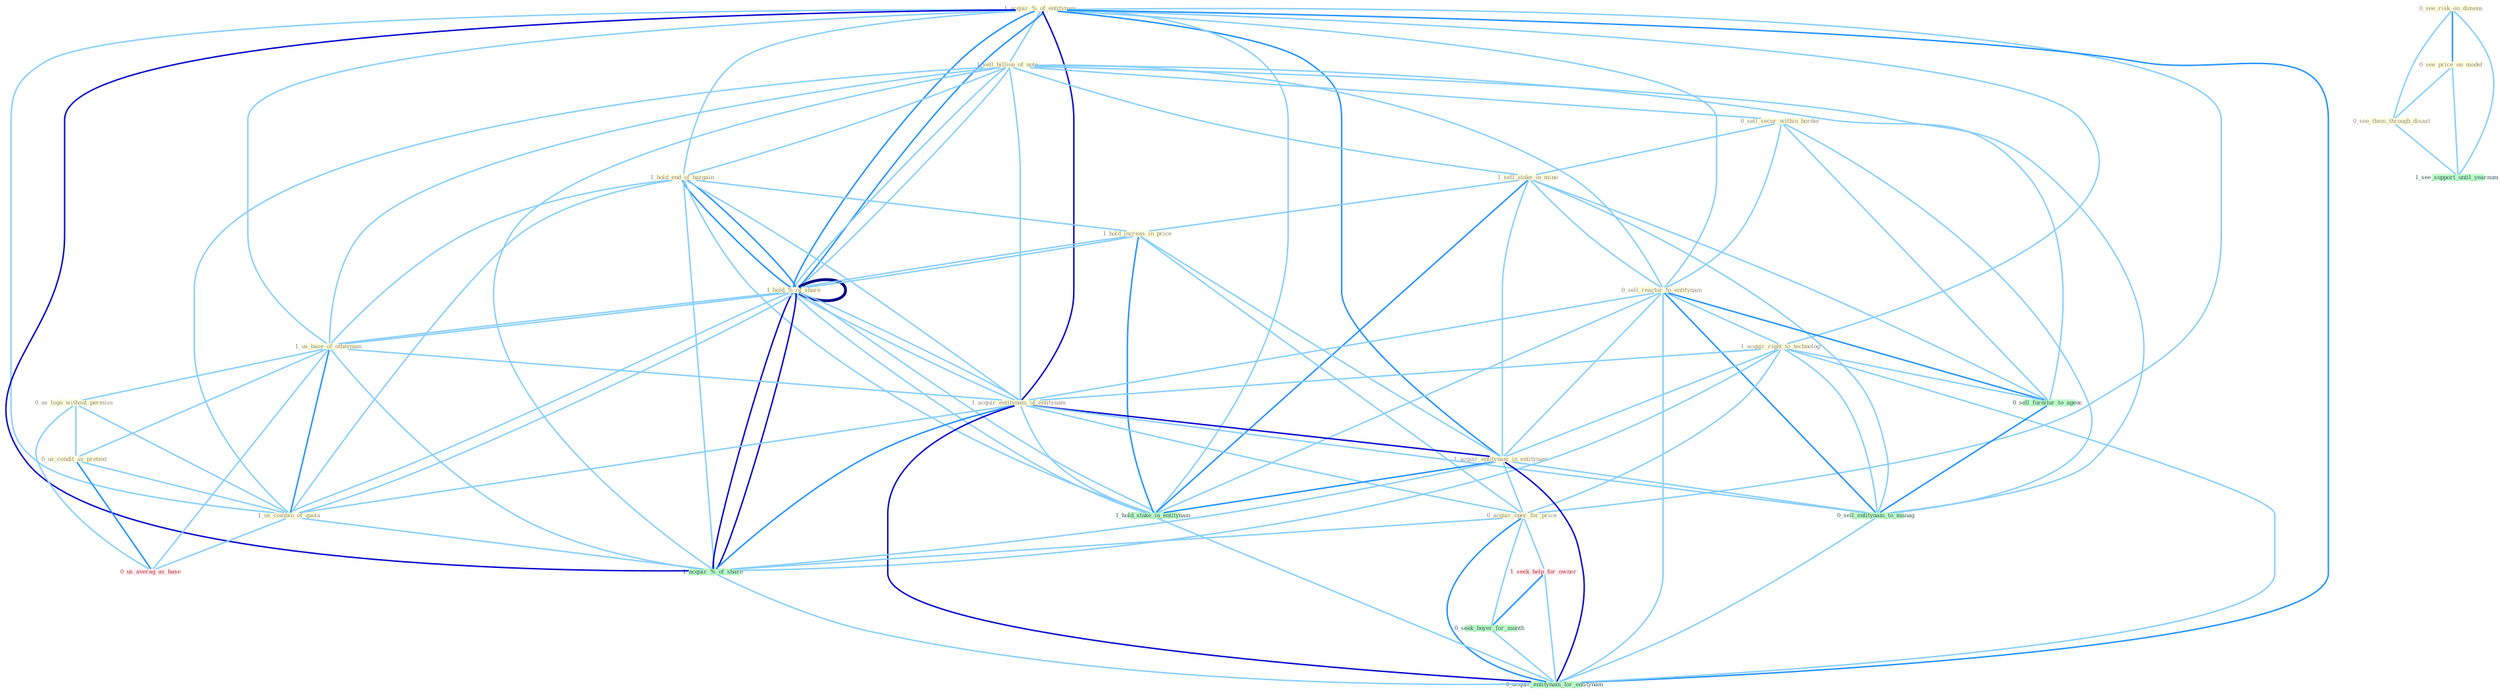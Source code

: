 Graph G{ 
    node
    [shape=polygon,style=filled,width=.5,height=.06,color="#BDFCC9",fixedsize=true,fontsize=4,
    fontcolor="#2f4f4f"];
    {node
    [color="#ffffe0", fontcolor="#8b7d6b"] "1_acquir_%_of_entitynam " "1_sell_billion_of_note " "0_sell_secur_within_border " "1_hold_end_of_bargain " "1_hold_%_of_share " "0_see_risk_on_dimens " "1_sell_stake_in_mine " "0_see_price_on_model " "1_us_base_of_othernum " "0_us_logo_without_permiss " "1_hold_increas_in_price " "0_sell_reactor_to_entitynam " "1_acquir_right_to_technolog " "0_us_condit_as_pretext " "1_acquir_entitynam_of_entitynam " "1_acquir_entitynam_in_entitynam " "0_see_them_through_disast " "1_us_combin_of_quota " "0_acquir_oper_for_price "}
{node [color="#fff0f5", fontcolor="#b22222"] "1_seek_help_for_owner " "0_us_averag_as_base "}
edge [color="#B0E2FF"];

	"1_acquir_%_of_entitynam " -- "1_sell_billion_of_note " [w="1", color="#87cefa" ];
	"1_acquir_%_of_entitynam " -- "1_hold_end_of_bargain " [w="1", color="#87cefa" ];
	"1_acquir_%_of_entitynam " -- "1_hold_%_of_share " [w="2", color="#1e90ff" , len=0.8];
	"1_acquir_%_of_entitynam " -- "1_us_base_of_othernum " [w="1", color="#87cefa" ];
	"1_acquir_%_of_entitynam " -- "0_sell_reactor_to_entitynam " [w="1", color="#87cefa" ];
	"1_acquir_%_of_entitynam " -- "1_acquir_right_to_technolog " [w="1", color="#87cefa" ];
	"1_acquir_%_of_entitynam " -- "1_acquir_entitynam_of_entitynam " [w="3", color="#0000cd" , len=0.6];
	"1_acquir_%_of_entitynam " -- "1_acquir_entitynam_in_entitynam " [w="2", color="#1e90ff" , len=0.8];
	"1_acquir_%_of_entitynam " -- "1_us_combin_of_quota " [w="1", color="#87cefa" ];
	"1_acquir_%_of_entitynam " -- "0_acquir_oper_for_price " [w="1", color="#87cefa" ];
	"1_acquir_%_of_entitynam " -- "1_hold_%_of_share " [w="2", color="#1e90ff" , len=0.8];
	"1_acquir_%_of_entitynam " -- "1_hold_stake_in_entitynam " [w="1", color="#87cefa" ];
	"1_acquir_%_of_entitynam " -- "1_acquir_%_of_share " [w="3", color="#0000cd" , len=0.6];
	"1_acquir_%_of_entitynam " -- "0_acquir_entitynam_for_entitynam " [w="2", color="#1e90ff" , len=0.8];
	"1_sell_billion_of_note " -- "0_sell_secur_within_border " [w="1", color="#87cefa" ];
	"1_sell_billion_of_note " -- "1_hold_end_of_bargain " [w="1", color="#87cefa" ];
	"1_sell_billion_of_note " -- "1_hold_%_of_share " [w="1", color="#87cefa" ];
	"1_sell_billion_of_note " -- "1_sell_stake_in_mine " [w="1", color="#87cefa" ];
	"1_sell_billion_of_note " -- "1_us_base_of_othernum " [w="1", color="#87cefa" ];
	"1_sell_billion_of_note " -- "0_sell_reactor_to_entitynam " [w="1", color="#87cefa" ];
	"1_sell_billion_of_note " -- "1_acquir_entitynam_of_entitynam " [w="1", color="#87cefa" ];
	"1_sell_billion_of_note " -- "1_us_combin_of_quota " [w="1", color="#87cefa" ];
	"1_sell_billion_of_note " -- "1_hold_%_of_share " [w="1", color="#87cefa" ];
	"1_sell_billion_of_note " -- "1_acquir_%_of_share " [w="1", color="#87cefa" ];
	"1_sell_billion_of_note " -- "0_sell_furnitur_to_agenc " [w="1", color="#87cefa" ];
	"1_sell_billion_of_note " -- "0_sell_entitynam_to_manag " [w="1", color="#87cefa" ];
	"0_sell_secur_within_border " -- "1_sell_stake_in_mine " [w="1", color="#87cefa" ];
	"0_sell_secur_within_border " -- "0_sell_reactor_to_entitynam " [w="1", color="#87cefa" ];
	"0_sell_secur_within_border " -- "0_sell_furnitur_to_agenc " [w="1", color="#87cefa" ];
	"0_sell_secur_within_border " -- "0_sell_entitynam_to_manag " [w="1", color="#87cefa" ];
	"1_hold_end_of_bargain " -- "1_hold_%_of_share " [w="2", color="#1e90ff" , len=0.8];
	"1_hold_end_of_bargain " -- "1_us_base_of_othernum " [w="1", color="#87cefa" ];
	"1_hold_end_of_bargain " -- "1_hold_increas_in_price " [w="1", color="#87cefa" ];
	"1_hold_end_of_bargain " -- "1_acquir_entitynam_of_entitynam " [w="1", color="#87cefa" ];
	"1_hold_end_of_bargain " -- "1_us_combin_of_quota " [w="1", color="#87cefa" ];
	"1_hold_end_of_bargain " -- "1_hold_%_of_share " [w="2", color="#1e90ff" , len=0.8];
	"1_hold_end_of_bargain " -- "1_hold_stake_in_entitynam " [w="1", color="#87cefa" ];
	"1_hold_end_of_bargain " -- "1_acquir_%_of_share " [w="1", color="#87cefa" ];
	"1_hold_%_of_share " -- "1_us_base_of_othernum " [w="1", color="#87cefa" ];
	"1_hold_%_of_share " -- "1_hold_increas_in_price " [w="1", color="#87cefa" ];
	"1_hold_%_of_share " -- "1_acquir_entitynam_of_entitynam " [w="1", color="#87cefa" ];
	"1_hold_%_of_share " -- "1_us_combin_of_quota " [w="1", color="#87cefa" ];
	"1_hold_%_of_share " -- "1_hold_%_of_share " [w="4", style=bold, color="#000080", len=0.4];
	"1_hold_%_of_share " -- "1_hold_stake_in_entitynam " [w="1", color="#87cefa" ];
	"1_hold_%_of_share " -- "1_acquir_%_of_share " [w="3", color="#0000cd" , len=0.6];
	"0_see_risk_on_dimens " -- "0_see_price_on_model " [w="2", color="#1e90ff" , len=0.8];
	"0_see_risk_on_dimens " -- "0_see_them_through_disast " [w="1", color="#87cefa" ];
	"0_see_risk_on_dimens " -- "1_see_support_until_yearnum " [w="1", color="#87cefa" ];
	"1_sell_stake_in_mine " -- "1_hold_increas_in_price " [w="1", color="#87cefa" ];
	"1_sell_stake_in_mine " -- "0_sell_reactor_to_entitynam " [w="1", color="#87cefa" ];
	"1_sell_stake_in_mine " -- "1_acquir_entitynam_in_entitynam " [w="1", color="#87cefa" ];
	"1_sell_stake_in_mine " -- "1_hold_stake_in_entitynam " [w="2", color="#1e90ff" , len=0.8];
	"1_sell_stake_in_mine " -- "0_sell_furnitur_to_agenc " [w="1", color="#87cefa" ];
	"1_sell_stake_in_mine " -- "0_sell_entitynam_to_manag " [w="1", color="#87cefa" ];
	"0_see_price_on_model " -- "0_see_them_through_disast " [w="1", color="#87cefa" ];
	"0_see_price_on_model " -- "1_see_support_until_yearnum " [w="1", color="#87cefa" ];
	"1_us_base_of_othernum " -- "0_us_logo_without_permiss " [w="1", color="#87cefa" ];
	"1_us_base_of_othernum " -- "0_us_condit_as_pretext " [w="1", color="#87cefa" ];
	"1_us_base_of_othernum " -- "1_acquir_entitynam_of_entitynam " [w="1", color="#87cefa" ];
	"1_us_base_of_othernum " -- "1_us_combin_of_quota " [w="2", color="#1e90ff" , len=0.8];
	"1_us_base_of_othernum " -- "1_hold_%_of_share " [w="1", color="#87cefa" ];
	"1_us_base_of_othernum " -- "1_acquir_%_of_share " [w="1", color="#87cefa" ];
	"1_us_base_of_othernum " -- "0_us_averag_as_base " [w="1", color="#87cefa" ];
	"0_us_logo_without_permiss " -- "0_us_condit_as_pretext " [w="1", color="#87cefa" ];
	"0_us_logo_without_permiss " -- "1_us_combin_of_quota " [w="1", color="#87cefa" ];
	"0_us_logo_without_permiss " -- "0_us_averag_as_base " [w="1", color="#87cefa" ];
	"1_hold_increas_in_price " -- "1_acquir_entitynam_in_entitynam " [w="1", color="#87cefa" ];
	"1_hold_increas_in_price " -- "0_acquir_oper_for_price " [w="1", color="#87cefa" ];
	"1_hold_increas_in_price " -- "1_hold_%_of_share " [w="1", color="#87cefa" ];
	"1_hold_increas_in_price " -- "1_hold_stake_in_entitynam " [w="2", color="#1e90ff" , len=0.8];
	"0_sell_reactor_to_entitynam " -- "1_acquir_right_to_technolog " [w="1", color="#87cefa" ];
	"0_sell_reactor_to_entitynam " -- "1_acquir_entitynam_of_entitynam " [w="1", color="#87cefa" ];
	"0_sell_reactor_to_entitynam " -- "1_acquir_entitynam_in_entitynam " [w="1", color="#87cefa" ];
	"0_sell_reactor_to_entitynam " -- "1_hold_stake_in_entitynam " [w="1", color="#87cefa" ];
	"0_sell_reactor_to_entitynam " -- "0_sell_furnitur_to_agenc " [w="2", color="#1e90ff" , len=0.8];
	"0_sell_reactor_to_entitynam " -- "0_sell_entitynam_to_manag " [w="2", color="#1e90ff" , len=0.8];
	"0_sell_reactor_to_entitynam " -- "0_acquir_entitynam_for_entitynam " [w="1", color="#87cefa" ];
	"1_acquir_right_to_technolog " -- "1_acquir_entitynam_of_entitynam " [w="1", color="#87cefa" ];
	"1_acquir_right_to_technolog " -- "1_acquir_entitynam_in_entitynam " [w="1", color="#87cefa" ];
	"1_acquir_right_to_technolog " -- "0_acquir_oper_for_price " [w="1", color="#87cefa" ];
	"1_acquir_right_to_technolog " -- "1_acquir_%_of_share " [w="1", color="#87cefa" ];
	"1_acquir_right_to_technolog " -- "0_sell_furnitur_to_agenc " [w="1", color="#87cefa" ];
	"1_acquir_right_to_technolog " -- "0_sell_entitynam_to_manag " [w="1", color="#87cefa" ];
	"1_acquir_right_to_technolog " -- "0_acquir_entitynam_for_entitynam " [w="1", color="#87cefa" ];
	"0_us_condit_as_pretext " -- "1_us_combin_of_quota " [w="1", color="#87cefa" ];
	"0_us_condit_as_pretext " -- "0_us_averag_as_base " [w="2", color="#1e90ff" , len=0.8];
	"1_acquir_entitynam_of_entitynam " -- "1_acquir_entitynam_in_entitynam " [w="3", color="#0000cd" , len=0.6];
	"1_acquir_entitynam_of_entitynam " -- "1_us_combin_of_quota " [w="1", color="#87cefa" ];
	"1_acquir_entitynam_of_entitynam " -- "0_acquir_oper_for_price " [w="1", color="#87cefa" ];
	"1_acquir_entitynam_of_entitynam " -- "1_hold_%_of_share " [w="1", color="#87cefa" ];
	"1_acquir_entitynam_of_entitynam " -- "1_hold_stake_in_entitynam " [w="1", color="#87cefa" ];
	"1_acquir_entitynam_of_entitynam " -- "1_acquir_%_of_share " [w="2", color="#1e90ff" , len=0.8];
	"1_acquir_entitynam_of_entitynam " -- "0_sell_entitynam_to_manag " [w="1", color="#87cefa" ];
	"1_acquir_entitynam_of_entitynam " -- "0_acquir_entitynam_for_entitynam " [w="3", color="#0000cd" , len=0.6];
	"1_acquir_entitynam_in_entitynam " -- "0_acquir_oper_for_price " [w="1", color="#87cefa" ];
	"1_acquir_entitynam_in_entitynam " -- "1_hold_stake_in_entitynam " [w="2", color="#1e90ff" , len=0.8];
	"1_acquir_entitynam_in_entitynam " -- "1_acquir_%_of_share " [w="1", color="#87cefa" ];
	"1_acquir_entitynam_in_entitynam " -- "0_sell_entitynam_to_manag " [w="1", color="#87cefa" ];
	"1_acquir_entitynam_in_entitynam " -- "0_acquir_entitynam_for_entitynam " [w="3", color="#0000cd" , len=0.6];
	"0_see_them_through_disast " -- "1_see_support_until_yearnum " [w="1", color="#87cefa" ];
	"1_us_combin_of_quota " -- "1_hold_%_of_share " [w="1", color="#87cefa" ];
	"1_us_combin_of_quota " -- "1_acquir_%_of_share " [w="1", color="#87cefa" ];
	"1_us_combin_of_quota " -- "0_us_averag_as_base " [w="1", color="#87cefa" ];
	"0_acquir_oper_for_price " -- "1_seek_help_for_owner " [w="1", color="#87cefa" ];
	"0_acquir_oper_for_price " -- "0_seek_buyer_for_month " [w="1", color="#87cefa" ];
	"0_acquir_oper_for_price " -- "1_acquir_%_of_share " [w="1", color="#87cefa" ];
	"0_acquir_oper_for_price " -- "0_acquir_entitynam_for_entitynam " [w="2", color="#1e90ff" , len=0.8];
	"1_hold_%_of_share " -- "1_hold_stake_in_entitynam " [w="1", color="#87cefa" ];
	"1_hold_%_of_share " -- "1_acquir_%_of_share " [w="3", color="#0000cd" , len=0.6];
	"1_hold_stake_in_entitynam " -- "0_acquir_entitynam_for_entitynam " [w="1", color="#87cefa" ];
	"1_seek_help_for_owner " -- "0_seek_buyer_for_month " [w="2", color="#1e90ff" , len=0.8];
	"1_seek_help_for_owner " -- "0_acquir_entitynam_for_entitynam " [w="1", color="#87cefa" ];
	"0_seek_buyer_for_month " -- "0_acquir_entitynam_for_entitynam " [w="1", color="#87cefa" ];
	"1_acquir_%_of_share " -- "0_acquir_entitynam_for_entitynam " [w="1", color="#87cefa" ];
	"0_sell_furnitur_to_agenc " -- "0_sell_entitynam_to_manag " [w="2", color="#1e90ff" , len=0.8];
	"0_sell_entitynam_to_manag " -- "0_acquir_entitynam_for_entitynam " [w="1", color="#87cefa" ];
}